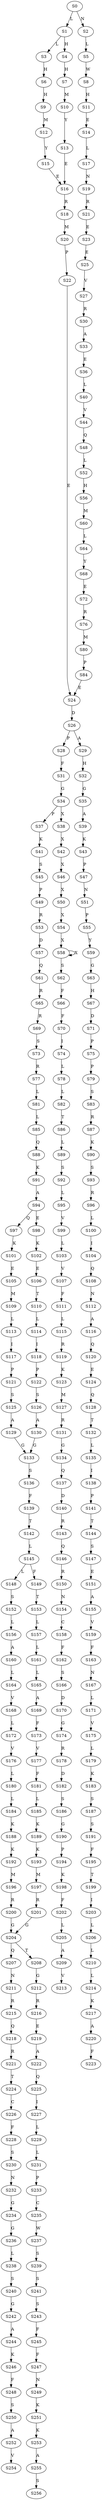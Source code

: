strict digraph  {
	S0 -> S1 [ label = L ];
	S0 -> S2 [ label = N ];
	S1 -> S3 [ label = L ];
	S1 -> S4 [ label = H ];
	S2 -> S5 [ label = L ];
	S3 -> S6 [ label = H ];
	S4 -> S7 [ label = H ];
	S5 -> S8 [ label = W ];
	S6 -> S9 [ label = H ];
	S7 -> S10 [ label = M ];
	S8 -> S11 [ label = H ];
	S9 -> S12 [ label = M ];
	S10 -> S13 [ label = Y ];
	S11 -> S14 [ label = E ];
	S12 -> S15 [ label = Y ];
	S13 -> S16 [ label = E ];
	S14 -> S17 [ label = L ];
	S15 -> S16 [ label = E ];
	S16 -> S18 [ label = R ];
	S17 -> S19 [ label = N ];
	S18 -> S20 [ label = M ];
	S19 -> S21 [ label = R ];
	S20 -> S22 [ label = P ];
	S21 -> S23 [ label = E ];
	S22 -> S24 [ label = E ];
	S23 -> S25 [ label = E ];
	S24 -> S26 [ label = D ];
	S25 -> S27 [ label = V ];
	S26 -> S28 [ label = P ];
	S26 -> S29 [ label = A ];
	S27 -> S30 [ label = R ];
	S28 -> S31 [ label = F ];
	S29 -> S32 [ label = H ];
	S30 -> S33 [ label = A ];
	S31 -> S34 [ label = G ];
	S32 -> S35 [ label = G ];
	S33 -> S36 [ label = E ];
	S34 -> S37 [ label = P ];
	S34 -> S38 [ label = X ];
	S35 -> S39 [ label = A ];
	S36 -> S40 [ label = L ];
	S37 -> S41 [ label = K ];
	S38 -> S42 [ label = X ];
	S39 -> S43 [ label = K ];
	S40 -> S44 [ label = V ];
	S41 -> S45 [ label = S ];
	S42 -> S46 [ label = X ];
	S43 -> S47 [ label = P ];
	S44 -> S48 [ label = Q ];
	S45 -> S49 [ label = P ];
	S46 -> S50 [ label = X ];
	S47 -> S51 [ label = N ];
	S48 -> S52 [ label = L ];
	S49 -> S53 [ label = R ];
	S50 -> S54 [ label = X ];
	S51 -> S55 [ label = P ];
	S52 -> S56 [ label = H ];
	S53 -> S57 [ label = D ];
	S54 -> S58 [ label = X ];
	S55 -> S59 [ label = Y ];
	S56 -> S60 [ label = M ];
	S57 -> S61 [ label = Q ];
	S58 -> S62 [ label = S ];
	S58 -> S58 [ label = X ];
	S59 -> S63 [ label = G ];
	S60 -> S64 [ label = L ];
	S61 -> S65 [ label = R ];
	S62 -> S66 [ label = F ];
	S63 -> S67 [ label = H ];
	S64 -> S68 [ label = Y ];
	S65 -> S69 [ label = R ];
	S66 -> S70 [ label = F ];
	S67 -> S71 [ label = D ];
	S68 -> S72 [ label = E ];
	S69 -> S73 [ label = S ];
	S70 -> S74 [ label = I ];
	S71 -> S75 [ label = P ];
	S72 -> S76 [ label = R ];
	S73 -> S77 [ label = R ];
	S74 -> S78 [ label = L ];
	S75 -> S79 [ label = P ];
	S76 -> S80 [ label = M ];
	S77 -> S81 [ label = L ];
	S78 -> S82 [ label = L ];
	S79 -> S83 [ label = S ];
	S80 -> S84 [ label = P ];
	S81 -> S85 [ label = L ];
	S82 -> S86 [ label = T ];
	S83 -> S87 [ label = R ];
	S84 -> S24 [ label = E ];
	S85 -> S88 [ label = Q ];
	S86 -> S89 [ label = L ];
	S87 -> S90 [ label = K ];
	S88 -> S91 [ label = K ];
	S89 -> S92 [ label = S ];
	S90 -> S93 [ label = S ];
	S91 -> S94 [ label = A ];
	S92 -> S95 [ label = L ];
	S93 -> S96 [ label = R ];
	S94 -> S97 [ label = Q ];
	S94 -> S98 [ label = E ];
	S95 -> S99 [ label = V ];
	S96 -> S100 [ label = L ];
	S97 -> S101 [ label = K ];
	S98 -> S102 [ label = K ];
	S99 -> S103 [ label = L ];
	S100 -> S104 [ label = I ];
	S101 -> S105 [ label = E ];
	S102 -> S106 [ label = E ];
	S103 -> S107 [ label = V ];
	S104 -> S108 [ label = Q ];
	S105 -> S109 [ label = M ];
	S106 -> S110 [ label = T ];
	S107 -> S111 [ label = F ];
	S108 -> S112 [ label = N ];
	S109 -> S113 [ label = L ];
	S110 -> S114 [ label = L ];
	S111 -> S115 [ label = L ];
	S112 -> S116 [ label = A ];
	S113 -> S117 [ label = I ];
	S114 -> S118 [ label = I ];
	S115 -> S119 [ label = R ];
	S116 -> S120 [ label = Q ];
	S117 -> S121 [ label = P ];
	S118 -> S122 [ label = P ];
	S119 -> S123 [ label = K ];
	S120 -> S124 [ label = E ];
	S121 -> S125 [ label = S ];
	S122 -> S126 [ label = S ];
	S123 -> S127 [ label = M ];
	S124 -> S128 [ label = Q ];
	S125 -> S129 [ label = A ];
	S126 -> S130 [ label = A ];
	S127 -> S131 [ label = R ];
	S128 -> S132 [ label = T ];
	S129 -> S133 [ label = G ];
	S130 -> S133 [ label = G ];
	S131 -> S134 [ label = G ];
	S132 -> S135 [ label = L ];
	S133 -> S136 [ label = S ];
	S134 -> S137 [ label = Q ];
	S135 -> S138 [ label = I ];
	S136 -> S139 [ label = F ];
	S137 -> S140 [ label = D ];
	S138 -> S141 [ label = P ];
	S139 -> S142 [ label = T ];
	S140 -> S143 [ label = R ];
	S141 -> S144 [ label = T ];
	S142 -> S145 [ label = L ];
	S143 -> S146 [ label = Q ];
	S144 -> S147 [ label = S ];
	S145 -> S148 [ label = L ];
	S145 -> S149 [ label = F ];
	S146 -> S150 [ label = R ];
	S147 -> S151 [ label = E ];
	S148 -> S152 [ label = S ];
	S149 -> S153 [ label = T ];
	S150 -> S154 [ label = N ];
	S151 -> S155 [ label = A ];
	S152 -> S156 [ label = L ];
	S153 -> S157 [ label = L ];
	S154 -> S158 [ label = C ];
	S155 -> S159 [ label = V ];
	S156 -> S160 [ label = A ];
	S157 -> S161 [ label = L ];
	S158 -> S162 [ label = F ];
	S159 -> S163 [ label = F ];
	S160 -> S164 [ label = L ];
	S161 -> S165 [ label = L ];
	S162 -> S166 [ label = S ];
	S163 -> S167 [ label = N ];
	S164 -> S168 [ label = V ];
	S165 -> S169 [ label = A ];
	S166 -> S170 [ label = D ];
	S167 -> S171 [ label = L ];
	S168 -> S172 [ label = L ];
	S169 -> S173 [ label = F ];
	S170 -> S174 [ label = G ];
	S171 -> S175 [ label = V ];
	S172 -> S176 [ label = V ];
	S173 -> S177 [ label = V ];
	S174 -> S178 [ label = R ];
	S175 -> S179 [ label = L ];
	S176 -> S180 [ label = L ];
	S177 -> S181 [ label = F ];
	S178 -> S182 [ label = D ];
	S179 -> S183 [ label = K ];
	S180 -> S184 [ label = L ];
	S181 -> S185 [ label = L ];
	S182 -> S186 [ label = S ];
	S183 -> S187 [ label = S ];
	S184 -> S188 [ label = K ];
	S185 -> S189 [ label = K ];
	S186 -> S190 [ label = G ];
	S187 -> S191 [ label = S ];
	S188 -> S192 [ label = K ];
	S189 -> S193 [ label = K ];
	S190 -> S194 [ label = P ];
	S191 -> S195 [ label = F ];
	S192 -> S196 [ label = M ];
	S193 -> S197 [ label = M ];
	S194 -> S198 [ label = K ];
	S195 -> S199 [ label = T ];
	S196 -> S200 [ label = R ];
	S197 -> S201 [ label = R ];
	S198 -> S202 [ label = F ];
	S199 -> S203 [ label = I ];
	S200 -> S204 [ label = G ];
	S201 -> S204 [ label = G ];
	S202 -> S205 [ label = L ];
	S203 -> S206 [ label = L ];
	S204 -> S207 [ label = Q ];
	S204 -> S208 [ label = T ];
	S205 -> S209 [ label = A ];
	S206 -> S210 [ label = L ];
	S207 -> S211 [ label = N ];
	S208 -> S212 [ label = G ];
	S209 -> S213 [ label = V ];
	S210 -> S214 [ label = L ];
	S211 -> S215 [ label = R ];
	S212 -> S216 [ label = R ];
	S214 -> S217 [ label = K ];
	S215 -> S218 [ label = Q ];
	S216 -> S219 [ label = E ];
	S217 -> S220 [ label = A ];
	S218 -> S221 [ label = R ];
	S219 -> S222 [ label = A ];
	S220 -> S223 [ label = F ];
	S221 -> S224 [ label = T ];
	S222 -> S225 [ label = Q ];
	S224 -> S226 [ label = C ];
	S225 -> S227 [ label = I ];
	S226 -> S228 [ label = F ];
	S227 -> S229 [ label = L ];
	S228 -> S230 [ label = S ];
	S229 -> S231 [ label = L ];
	S230 -> S232 [ label = N ];
	S231 -> S233 [ label = P ];
	S232 -> S234 [ label = G ];
	S233 -> S235 [ label = C ];
	S234 -> S236 [ label = G ];
	S235 -> S237 [ label = W ];
	S236 -> S238 [ label = L ];
	S237 -> S239 [ label = S ];
	S238 -> S240 [ label = S ];
	S239 -> S241 [ label = S ];
	S240 -> S242 [ label = G ];
	S241 -> S243 [ label = S ];
	S242 -> S244 [ label = A ];
	S243 -> S245 [ label = F ];
	S244 -> S246 [ label = K ];
	S245 -> S247 [ label = F ];
	S246 -> S248 [ label = F ];
	S247 -> S249 [ label = N ];
	S248 -> S250 [ label = S ];
	S249 -> S251 [ label = K ];
	S250 -> S252 [ label = A ];
	S251 -> S253 [ label = K ];
	S252 -> S254 [ label = V ];
	S253 -> S255 [ label = A ];
	S255 -> S256 [ label = S ];
}
